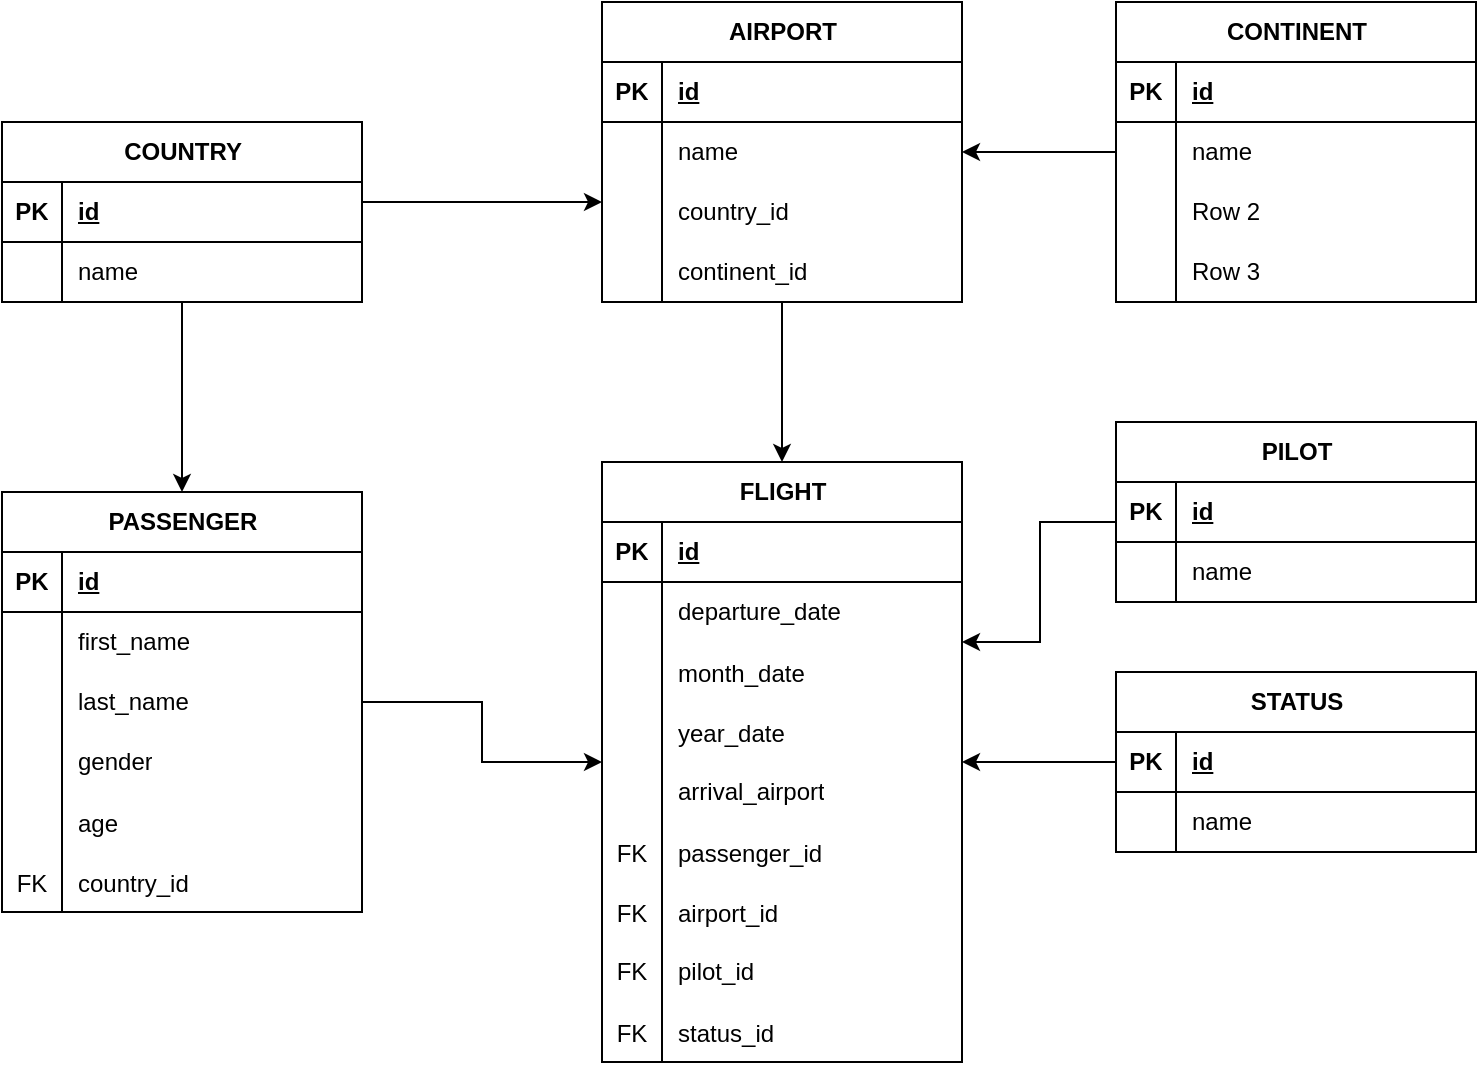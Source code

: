 <mxfile version="21.2.8" type="device">
  <diagram name="Página-1" id="yAb7slF-5TY570ak6kbu">
    <mxGraphModel dx="1418" dy="838" grid="1" gridSize="10" guides="1" tooltips="1" connect="1" arrows="1" fold="1" page="1" pageScale="1" pageWidth="827" pageHeight="1169" math="0" shadow="0">
      <root>
        <mxCell id="0" />
        <mxCell id="1" parent="0" />
        <mxCell id="v8P-tlc7Uu5LroN3w0Pf-2" value="PASSENGER" style="shape=table;startSize=30;container=1;collapsible=1;childLayout=tableLayout;fixedRows=1;rowLines=0;fontStyle=1;align=center;resizeLast=1;html=1;" parent="1" vertex="1">
          <mxGeometry x="90" y="355" width="180" height="210" as="geometry" />
        </mxCell>
        <mxCell id="v8P-tlc7Uu5LroN3w0Pf-3" value="" style="shape=tableRow;horizontal=0;startSize=0;swimlaneHead=0;swimlaneBody=0;fillColor=none;collapsible=0;dropTarget=0;points=[[0,0.5],[1,0.5]];portConstraint=eastwest;top=0;left=0;right=0;bottom=1;" parent="v8P-tlc7Uu5LroN3w0Pf-2" vertex="1">
          <mxGeometry y="30" width="180" height="30" as="geometry" />
        </mxCell>
        <mxCell id="v8P-tlc7Uu5LroN3w0Pf-4" value="PK" style="shape=partialRectangle;connectable=0;fillColor=none;top=0;left=0;bottom=0;right=0;fontStyle=1;overflow=hidden;whiteSpace=wrap;html=1;" parent="v8P-tlc7Uu5LroN3w0Pf-3" vertex="1">
          <mxGeometry width="30" height="30" as="geometry">
            <mxRectangle width="30" height="30" as="alternateBounds" />
          </mxGeometry>
        </mxCell>
        <mxCell id="v8P-tlc7Uu5LroN3w0Pf-5" value="id" style="shape=partialRectangle;connectable=0;fillColor=none;top=0;left=0;bottom=0;right=0;align=left;spacingLeft=6;fontStyle=5;overflow=hidden;whiteSpace=wrap;html=1;" parent="v8P-tlc7Uu5LroN3w0Pf-3" vertex="1">
          <mxGeometry x="30" width="150" height="30" as="geometry">
            <mxRectangle width="150" height="30" as="alternateBounds" />
          </mxGeometry>
        </mxCell>
        <mxCell id="v8P-tlc7Uu5LroN3w0Pf-6" value="" style="shape=tableRow;horizontal=0;startSize=0;swimlaneHead=0;swimlaneBody=0;fillColor=none;collapsible=0;dropTarget=0;points=[[0,0.5],[1,0.5]];portConstraint=eastwest;top=0;left=0;right=0;bottom=0;" parent="v8P-tlc7Uu5LroN3w0Pf-2" vertex="1">
          <mxGeometry y="60" width="180" height="30" as="geometry" />
        </mxCell>
        <mxCell id="v8P-tlc7Uu5LroN3w0Pf-7" value="" style="shape=partialRectangle;connectable=0;fillColor=none;top=0;left=0;bottom=0;right=0;editable=1;overflow=hidden;whiteSpace=wrap;html=1;" parent="v8P-tlc7Uu5LroN3w0Pf-6" vertex="1">
          <mxGeometry width="30" height="30" as="geometry">
            <mxRectangle width="30" height="30" as="alternateBounds" />
          </mxGeometry>
        </mxCell>
        <mxCell id="v8P-tlc7Uu5LroN3w0Pf-8" value="first_name" style="shape=partialRectangle;connectable=0;fillColor=none;top=0;left=0;bottom=0;right=0;align=left;spacingLeft=6;overflow=hidden;whiteSpace=wrap;html=1;" parent="v8P-tlc7Uu5LroN3w0Pf-6" vertex="1">
          <mxGeometry x="30" width="150" height="30" as="geometry">
            <mxRectangle width="150" height="30" as="alternateBounds" />
          </mxGeometry>
        </mxCell>
        <mxCell id="v8P-tlc7Uu5LroN3w0Pf-9" value="" style="shape=tableRow;horizontal=0;startSize=0;swimlaneHead=0;swimlaneBody=0;fillColor=none;collapsible=0;dropTarget=0;points=[[0,0.5],[1,0.5]];portConstraint=eastwest;top=0;left=0;right=0;bottom=0;" parent="v8P-tlc7Uu5LroN3w0Pf-2" vertex="1">
          <mxGeometry y="90" width="180" height="30" as="geometry" />
        </mxCell>
        <mxCell id="v8P-tlc7Uu5LroN3w0Pf-10" value="" style="shape=partialRectangle;connectable=0;fillColor=none;top=0;left=0;bottom=0;right=0;editable=1;overflow=hidden;whiteSpace=wrap;html=1;" parent="v8P-tlc7Uu5LroN3w0Pf-9" vertex="1">
          <mxGeometry width="30" height="30" as="geometry">
            <mxRectangle width="30" height="30" as="alternateBounds" />
          </mxGeometry>
        </mxCell>
        <mxCell id="v8P-tlc7Uu5LroN3w0Pf-11" value="last_name" style="shape=partialRectangle;connectable=0;fillColor=none;top=0;left=0;bottom=0;right=0;align=left;spacingLeft=6;overflow=hidden;whiteSpace=wrap;html=1;" parent="v8P-tlc7Uu5LroN3w0Pf-9" vertex="1">
          <mxGeometry x="30" width="150" height="30" as="geometry">
            <mxRectangle width="150" height="30" as="alternateBounds" />
          </mxGeometry>
        </mxCell>
        <mxCell id="v8P-tlc7Uu5LroN3w0Pf-12" value="" style="shape=tableRow;horizontal=0;startSize=0;swimlaneHead=0;swimlaneBody=0;fillColor=none;collapsible=0;dropTarget=0;points=[[0,0.5],[1,0.5]];portConstraint=eastwest;top=0;left=0;right=0;bottom=0;" parent="v8P-tlc7Uu5LroN3w0Pf-2" vertex="1">
          <mxGeometry y="120" width="180" height="30" as="geometry" />
        </mxCell>
        <mxCell id="v8P-tlc7Uu5LroN3w0Pf-13" value="" style="shape=partialRectangle;connectable=0;fillColor=none;top=0;left=0;bottom=0;right=0;editable=1;overflow=hidden;whiteSpace=wrap;html=1;" parent="v8P-tlc7Uu5LroN3w0Pf-12" vertex="1">
          <mxGeometry width="30" height="30" as="geometry">
            <mxRectangle width="30" height="30" as="alternateBounds" />
          </mxGeometry>
        </mxCell>
        <mxCell id="v8P-tlc7Uu5LroN3w0Pf-14" value="gender" style="shape=partialRectangle;connectable=0;fillColor=none;top=0;left=0;bottom=0;right=0;align=left;spacingLeft=6;overflow=hidden;whiteSpace=wrap;html=1;" parent="v8P-tlc7Uu5LroN3w0Pf-12" vertex="1">
          <mxGeometry x="30" width="150" height="30" as="geometry">
            <mxRectangle width="150" height="30" as="alternateBounds" />
          </mxGeometry>
        </mxCell>
        <mxCell id="v8P-tlc7Uu5LroN3w0Pf-16" value="" style="shape=tableRow;horizontal=0;startSize=0;swimlaneHead=0;swimlaneBody=0;fillColor=none;collapsible=0;dropTarget=0;points=[[0,0.5],[1,0.5]];portConstraint=eastwest;top=0;left=0;right=0;bottom=0;" parent="v8P-tlc7Uu5LroN3w0Pf-2" vertex="1">
          <mxGeometry y="150" width="180" height="30" as="geometry" />
        </mxCell>
        <mxCell id="v8P-tlc7Uu5LroN3w0Pf-17" value="" style="shape=partialRectangle;connectable=0;fillColor=none;top=0;left=0;bottom=0;right=0;editable=1;overflow=hidden;" parent="v8P-tlc7Uu5LroN3w0Pf-16" vertex="1">
          <mxGeometry width="30" height="30" as="geometry">
            <mxRectangle width="30" height="30" as="alternateBounds" />
          </mxGeometry>
        </mxCell>
        <mxCell id="v8P-tlc7Uu5LroN3w0Pf-18" value="age" style="shape=partialRectangle;connectable=0;fillColor=none;top=0;left=0;bottom=0;right=0;align=left;spacingLeft=6;overflow=hidden;" parent="v8P-tlc7Uu5LroN3w0Pf-16" vertex="1">
          <mxGeometry x="30" width="150" height="30" as="geometry">
            <mxRectangle width="150" height="30" as="alternateBounds" />
          </mxGeometry>
        </mxCell>
        <mxCell id="v8P-tlc7Uu5LroN3w0Pf-19" value="" style="shape=tableRow;horizontal=0;startSize=0;swimlaneHead=0;swimlaneBody=0;fillColor=none;collapsible=0;dropTarget=0;points=[[0,0.5],[1,0.5]];portConstraint=eastwest;top=0;left=0;right=0;bottom=0;" parent="v8P-tlc7Uu5LroN3w0Pf-2" vertex="1">
          <mxGeometry y="180" width="180" height="30" as="geometry" />
        </mxCell>
        <mxCell id="v8P-tlc7Uu5LroN3w0Pf-20" value="FK" style="shape=partialRectangle;connectable=0;fillColor=none;top=0;left=0;bottom=0;right=0;editable=1;overflow=hidden;" parent="v8P-tlc7Uu5LroN3w0Pf-19" vertex="1">
          <mxGeometry width="30" height="30" as="geometry">
            <mxRectangle width="30" height="30" as="alternateBounds" />
          </mxGeometry>
        </mxCell>
        <mxCell id="v8P-tlc7Uu5LroN3w0Pf-21" value="country_id" style="shape=partialRectangle;connectable=0;fillColor=none;top=0;left=0;bottom=0;right=0;align=left;spacingLeft=6;overflow=hidden;" parent="v8P-tlc7Uu5LroN3w0Pf-19" vertex="1">
          <mxGeometry x="30" width="150" height="30" as="geometry">
            <mxRectangle width="150" height="30" as="alternateBounds" />
          </mxGeometry>
        </mxCell>
        <mxCell id="v8P-tlc7Uu5LroN3w0Pf-168" style="edgeStyle=orthogonalEdgeStyle;rounded=0;orthogonalLoop=1;jettySize=auto;html=1;" parent="1" source="v8P-tlc7Uu5LroN3w0Pf-22" target="v8P-tlc7Uu5LroN3w0Pf-87" edge="1">
          <mxGeometry relative="1" as="geometry" />
        </mxCell>
        <mxCell id="v8P-tlc7Uu5LroN3w0Pf-22" value="AIRPORT" style="shape=table;startSize=30;container=1;collapsible=1;childLayout=tableLayout;fixedRows=1;rowLines=0;fontStyle=1;align=center;resizeLast=1;html=1;" parent="1" vertex="1">
          <mxGeometry x="390" y="110" width="180" height="150" as="geometry" />
        </mxCell>
        <mxCell id="v8P-tlc7Uu5LroN3w0Pf-23" value="" style="shape=tableRow;horizontal=0;startSize=0;swimlaneHead=0;swimlaneBody=0;fillColor=none;collapsible=0;dropTarget=0;points=[[0,0.5],[1,0.5]];portConstraint=eastwest;top=0;left=0;right=0;bottom=1;" parent="v8P-tlc7Uu5LroN3w0Pf-22" vertex="1">
          <mxGeometry y="30" width="180" height="30" as="geometry" />
        </mxCell>
        <mxCell id="v8P-tlc7Uu5LroN3w0Pf-24" value="PK" style="shape=partialRectangle;connectable=0;fillColor=none;top=0;left=0;bottom=0;right=0;fontStyle=1;overflow=hidden;whiteSpace=wrap;html=1;" parent="v8P-tlc7Uu5LroN3w0Pf-23" vertex="1">
          <mxGeometry width="30" height="30" as="geometry">
            <mxRectangle width="30" height="30" as="alternateBounds" />
          </mxGeometry>
        </mxCell>
        <mxCell id="v8P-tlc7Uu5LroN3w0Pf-25" value="id" style="shape=partialRectangle;connectable=0;fillColor=none;top=0;left=0;bottom=0;right=0;align=left;spacingLeft=6;fontStyle=5;overflow=hidden;whiteSpace=wrap;html=1;" parent="v8P-tlc7Uu5LroN3w0Pf-23" vertex="1">
          <mxGeometry x="30" width="150" height="30" as="geometry">
            <mxRectangle width="150" height="30" as="alternateBounds" />
          </mxGeometry>
        </mxCell>
        <mxCell id="v8P-tlc7Uu5LroN3w0Pf-26" value="" style="shape=tableRow;horizontal=0;startSize=0;swimlaneHead=0;swimlaneBody=0;fillColor=none;collapsible=0;dropTarget=0;points=[[0,0.5],[1,0.5]];portConstraint=eastwest;top=0;left=0;right=0;bottom=0;" parent="v8P-tlc7Uu5LroN3w0Pf-22" vertex="1">
          <mxGeometry y="60" width="180" height="30" as="geometry" />
        </mxCell>
        <mxCell id="v8P-tlc7Uu5LroN3w0Pf-27" value="" style="shape=partialRectangle;connectable=0;fillColor=none;top=0;left=0;bottom=0;right=0;editable=1;overflow=hidden;whiteSpace=wrap;html=1;" parent="v8P-tlc7Uu5LroN3w0Pf-26" vertex="1">
          <mxGeometry width="30" height="30" as="geometry">
            <mxRectangle width="30" height="30" as="alternateBounds" />
          </mxGeometry>
        </mxCell>
        <mxCell id="v8P-tlc7Uu5LroN3w0Pf-28" value="name" style="shape=partialRectangle;connectable=0;fillColor=none;top=0;left=0;bottom=0;right=0;align=left;spacingLeft=6;overflow=hidden;whiteSpace=wrap;html=1;" parent="v8P-tlc7Uu5LroN3w0Pf-26" vertex="1">
          <mxGeometry x="30" width="150" height="30" as="geometry">
            <mxRectangle width="150" height="30" as="alternateBounds" />
          </mxGeometry>
        </mxCell>
        <mxCell id="v8P-tlc7Uu5LroN3w0Pf-29" value="" style="shape=tableRow;horizontal=0;startSize=0;swimlaneHead=0;swimlaneBody=0;fillColor=none;collapsible=0;dropTarget=0;points=[[0,0.5],[1,0.5]];portConstraint=eastwest;top=0;left=0;right=0;bottom=0;" parent="v8P-tlc7Uu5LroN3w0Pf-22" vertex="1">
          <mxGeometry y="90" width="180" height="30" as="geometry" />
        </mxCell>
        <mxCell id="v8P-tlc7Uu5LroN3w0Pf-30" value="" style="shape=partialRectangle;connectable=0;fillColor=none;top=0;left=0;bottom=0;right=0;editable=1;overflow=hidden;whiteSpace=wrap;html=1;" parent="v8P-tlc7Uu5LroN3w0Pf-29" vertex="1">
          <mxGeometry width="30" height="30" as="geometry">
            <mxRectangle width="30" height="30" as="alternateBounds" />
          </mxGeometry>
        </mxCell>
        <mxCell id="v8P-tlc7Uu5LroN3w0Pf-31" value="country_id" style="shape=partialRectangle;connectable=0;fillColor=none;top=0;left=0;bottom=0;right=0;align=left;spacingLeft=6;overflow=hidden;whiteSpace=wrap;html=1;" parent="v8P-tlc7Uu5LroN3w0Pf-29" vertex="1">
          <mxGeometry x="30" width="150" height="30" as="geometry">
            <mxRectangle width="150" height="30" as="alternateBounds" />
          </mxGeometry>
        </mxCell>
        <mxCell id="v8P-tlc7Uu5LroN3w0Pf-32" value="" style="shape=tableRow;horizontal=0;startSize=0;swimlaneHead=0;swimlaneBody=0;fillColor=none;collapsible=0;dropTarget=0;points=[[0,0.5],[1,0.5]];portConstraint=eastwest;top=0;left=0;right=0;bottom=0;" parent="v8P-tlc7Uu5LroN3w0Pf-22" vertex="1">
          <mxGeometry y="120" width="180" height="30" as="geometry" />
        </mxCell>
        <mxCell id="v8P-tlc7Uu5LroN3w0Pf-33" value="" style="shape=partialRectangle;connectable=0;fillColor=none;top=0;left=0;bottom=0;right=0;editable=1;overflow=hidden;whiteSpace=wrap;html=1;" parent="v8P-tlc7Uu5LroN3w0Pf-32" vertex="1">
          <mxGeometry width="30" height="30" as="geometry">
            <mxRectangle width="30" height="30" as="alternateBounds" />
          </mxGeometry>
        </mxCell>
        <mxCell id="v8P-tlc7Uu5LroN3w0Pf-34" value="continent_id" style="shape=partialRectangle;connectable=0;fillColor=none;top=0;left=0;bottom=0;right=0;align=left;spacingLeft=6;overflow=hidden;whiteSpace=wrap;html=1;" parent="v8P-tlc7Uu5LroN3w0Pf-32" vertex="1">
          <mxGeometry x="30" width="150" height="30" as="geometry">
            <mxRectangle width="150" height="30" as="alternateBounds" />
          </mxGeometry>
        </mxCell>
        <mxCell id="v8P-tlc7Uu5LroN3w0Pf-169" style="edgeStyle=orthogonalEdgeStyle;rounded=0;orthogonalLoop=1;jettySize=auto;html=1;" parent="1" source="v8P-tlc7Uu5LroN3w0Pf-35" target="v8P-tlc7Uu5LroN3w0Pf-22" edge="1">
          <mxGeometry relative="1" as="geometry" />
        </mxCell>
        <mxCell id="v8P-tlc7Uu5LroN3w0Pf-35" value="CONTINENT" style="shape=table;startSize=30;container=1;collapsible=1;childLayout=tableLayout;fixedRows=1;rowLines=0;fontStyle=1;align=center;resizeLast=1;html=1;" parent="1" vertex="1">
          <mxGeometry x="647" y="110" width="180" height="150" as="geometry" />
        </mxCell>
        <mxCell id="v8P-tlc7Uu5LroN3w0Pf-36" value="" style="shape=tableRow;horizontal=0;startSize=0;swimlaneHead=0;swimlaneBody=0;fillColor=none;collapsible=0;dropTarget=0;points=[[0,0.5],[1,0.5]];portConstraint=eastwest;top=0;left=0;right=0;bottom=1;" parent="v8P-tlc7Uu5LroN3w0Pf-35" vertex="1">
          <mxGeometry y="30" width="180" height="30" as="geometry" />
        </mxCell>
        <mxCell id="v8P-tlc7Uu5LroN3w0Pf-37" value="PK" style="shape=partialRectangle;connectable=0;fillColor=none;top=0;left=0;bottom=0;right=0;fontStyle=1;overflow=hidden;whiteSpace=wrap;html=1;" parent="v8P-tlc7Uu5LroN3w0Pf-36" vertex="1">
          <mxGeometry width="30" height="30" as="geometry">
            <mxRectangle width="30" height="30" as="alternateBounds" />
          </mxGeometry>
        </mxCell>
        <mxCell id="v8P-tlc7Uu5LroN3w0Pf-38" value="id" style="shape=partialRectangle;connectable=0;fillColor=none;top=0;left=0;bottom=0;right=0;align=left;spacingLeft=6;fontStyle=5;overflow=hidden;whiteSpace=wrap;html=1;" parent="v8P-tlc7Uu5LroN3w0Pf-36" vertex="1">
          <mxGeometry x="30" width="150" height="30" as="geometry">
            <mxRectangle width="150" height="30" as="alternateBounds" />
          </mxGeometry>
        </mxCell>
        <mxCell id="v8P-tlc7Uu5LroN3w0Pf-39" value="" style="shape=tableRow;horizontal=0;startSize=0;swimlaneHead=0;swimlaneBody=0;fillColor=none;collapsible=0;dropTarget=0;points=[[0,0.5],[1,0.5]];portConstraint=eastwest;top=0;left=0;right=0;bottom=0;" parent="v8P-tlc7Uu5LroN3w0Pf-35" vertex="1">
          <mxGeometry y="60" width="180" height="30" as="geometry" />
        </mxCell>
        <mxCell id="v8P-tlc7Uu5LroN3w0Pf-40" value="" style="shape=partialRectangle;connectable=0;fillColor=none;top=0;left=0;bottom=0;right=0;editable=1;overflow=hidden;whiteSpace=wrap;html=1;" parent="v8P-tlc7Uu5LroN3w0Pf-39" vertex="1">
          <mxGeometry width="30" height="30" as="geometry">
            <mxRectangle width="30" height="30" as="alternateBounds" />
          </mxGeometry>
        </mxCell>
        <mxCell id="v8P-tlc7Uu5LroN3w0Pf-41" value="name" style="shape=partialRectangle;connectable=0;fillColor=none;top=0;left=0;bottom=0;right=0;align=left;spacingLeft=6;overflow=hidden;whiteSpace=wrap;html=1;" parent="v8P-tlc7Uu5LroN3w0Pf-39" vertex="1">
          <mxGeometry x="30" width="150" height="30" as="geometry">
            <mxRectangle width="150" height="30" as="alternateBounds" />
          </mxGeometry>
        </mxCell>
        <mxCell id="v8P-tlc7Uu5LroN3w0Pf-42" value="" style="shape=tableRow;horizontal=0;startSize=0;swimlaneHead=0;swimlaneBody=0;fillColor=none;collapsible=0;dropTarget=0;points=[[0,0.5],[1,0.5]];portConstraint=eastwest;top=0;left=0;right=0;bottom=0;" parent="v8P-tlc7Uu5LroN3w0Pf-35" vertex="1">
          <mxGeometry y="90" width="180" height="30" as="geometry" />
        </mxCell>
        <mxCell id="v8P-tlc7Uu5LroN3w0Pf-43" value="" style="shape=partialRectangle;connectable=0;fillColor=none;top=0;left=0;bottom=0;right=0;editable=1;overflow=hidden;whiteSpace=wrap;html=1;" parent="v8P-tlc7Uu5LroN3w0Pf-42" vertex="1">
          <mxGeometry width="30" height="30" as="geometry">
            <mxRectangle width="30" height="30" as="alternateBounds" />
          </mxGeometry>
        </mxCell>
        <mxCell id="v8P-tlc7Uu5LroN3w0Pf-44" value="Row 2" style="shape=partialRectangle;connectable=0;fillColor=none;top=0;left=0;bottom=0;right=0;align=left;spacingLeft=6;overflow=hidden;whiteSpace=wrap;html=1;" parent="v8P-tlc7Uu5LroN3w0Pf-42" vertex="1">
          <mxGeometry x="30" width="150" height="30" as="geometry">
            <mxRectangle width="150" height="30" as="alternateBounds" />
          </mxGeometry>
        </mxCell>
        <mxCell id="v8P-tlc7Uu5LroN3w0Pf-45" value="" style="shape=tableRow;horizontal=0;startSize=0;swimlaneHead=0;swimlaneBody=0;fillColor=none;collapsible=0;dropTarget=0;points=[[0,0.5],[1,0.5]];portConstraint=eastwest;top=0;left=0;right=0;bottom=0;" parent="v8P-tlc7Uu5LroN3w0Pf-35" vertex="1">
          <mxGeometry y="120" width="180" height="30" as="geometry" />
        </mxCell>
        <mxCell id="v8P-tlc7Uu5LroN3w0Pf-46" value="" style="shape=partialRectangle;connectable=0;fillColor=none;top=0;left=0;bottom=0;right=0;editable=1;overflow=hidden;whiteSpace=wrap;html=1;" parent="v8P-tlc7Uu5LroN3w0Pf-45" vertex="1">
          <mxGeometry width="30" height="30" as="geometry">
            <mxRectangle width="30" height="30" as="alternateBounds" />
          </mxGeometry>
        </mxCell>
        <mxCell id="v8P-tlc7Uu5LroN3w0Pf-47" value="Row 3" style="shape=partialRectangle;connectable=0;fillColor=none;top=0;left=0;bottom=0;right=0;align=left;spacingLeft=6;overflow=hidden;whiteSpace=wrap;html=1;" parent="v8P-tlc7Uu5LroN3w0Pf-45" vertex="1">
          <mxGeometry x="30" width="150" height="30" as="geometry">
            <mxRectangle width="150" height="30" as="alternateBounds" />
          </mxGeometry>
        </mxCell>
        <mxCell id="v8P-tlc7Uu5LroN3w0Pf-170" style="edgeStyle=orthogonalEdgeStyle;rounded=0;orthogonalLoop=1;jettySize=auto;html=1;" parent="1" source="v8P-tlc7Uu5LroN3w0Pf-48" target="v8P-tlc7Uu5LroN3w0Pf-22" edge="1">
          <mxGeometry relative="1" as="geometry">
            <Array as="points">
              <mxPoint x="330" y="210" />
              <mxPoint x="330" y="210" />
            </Array>
          </mxGeometry>
        </mxCell>
        <mxCell id="v8P-tlc7Uu5LroN3w0Pf-48" value="COUNTRY" style="shape=table;startSize=30;container=1;collapsible=1;childLayout=tableLayout;fixedRows=1;rowLines=0;fontStyle=1;align=center;resizeLast=1;html=1;" parent="1" vertex="1">
          <mxGeometry x="90" y="170" width="180" height="90" as="geometry" />
        </mxCell>
        <mxCell id="v8P-tlc7Uu5LroN3w0Pf-49" value="" style="shape=tableRow;horizontal=0;startSize=0;swimlaneHead=0;swimlaneBody=0;fillColor=none;collapsible=0;dropTarget=0;points=[[0,0.5],[1,0.5]];portConstraint=eastwest;top=0;left=0;right=0;bottom=1;" parent="v8P-tlc7Uu5LroN3w0Pf-48" vertex="1">
          <mxGeometry y="30" width="180" height="30" as="geometry" />
        </mxCell>
        <mxCell id="v8P-tlc7Uu5LroN3w0Pf-50" value="PK" style="shape=partialRectangle;connectable=0;fillColor=none;top=0;left=0;bottom=0;right=0;fontStyle=1;overflow=hidden;whiteSpace=wrap;html=1;" parent="v8P-tlc7Uu5LroN3w0Pf-49" vertex="1">
          <mxGeometry width="30" height="30" as="geometry">
            <mxRectangle width="30" height="30" as="alternateBounds" />
          </mxGeometry>
        </mxCell>
        <mxCell id="v8P-tlc7Uu5LroN3w0Pf-51" value="id" style="shape=partialRectangle;connectable=0;fillColor=none;top=0;left=0;bottom=0;right=0;align=left;spacingLeft=6;fontStyle=5;overflow=hidden;whiteSpace=wrap;html=1;" parent="v8P-tlc7Uu5LroN3w0Pf-49" vertex="1">
          <mxGeometry x="30" width="150" height="30" as="geometry">
            <mxRectangle width="150" height="30" as="alternateBounds" />
          </mxGeometry>
        </mxCell>
        <mxCell id="v8P-tlc7Uu5LroN3w0Pf-52" value="" style="shape=tableRow;horizontal=0;startSize=0;swimlaneHead=0;swimlaneBody=0;fillColor=none;collapsible=0;dropTarget=0;points=[[0,0.5],[1,0.5]];portConstraint=eastwest;top=0;left=0;right=0;bottom=0;" parent="v8P-tlc7Uu5LroN3w0Pf-48" vertex="1">
          <mxGeometry y="60" width="180" height="30" as="geometry" />
        </mxCell>
        <mxCell id="v8P-tlc7Uu5LroN3w0Pf-53" value="" style="shape=partialRectangle;connectable=0;fillColor=none;top=0;left=0;bottom=0;right=0;editable=1;overflow=hidden;whiteSpace=wrap;html=1;" parent="v8P-tlc7Uu5LroN3w0Pf-52" vertex="1">
          <mxGeometry width="30" height="30" as="geometry">
            <mxRectangle width="30" height="30" as="alternateBounds" />
          </mxGeometry>
        </mxCell>
        <mxCell id="v8P-tlc7Uu5LroN3w0Pf-54" value="name" style="shape=partialRectangle;connectable=0;fillColor=none;top=0;left=0;bottom=0;right=0;align=left;spacingLeft=6;overflow=hidden;whiteSpace=wrap;html=1;" parent="v8P-tlc7Uu5LroN3w0Pf-52" vertex="1">
          <mxGeometry x="30" width="150" height="30" as="geometry">
            <mxRectangle width="150" height="30" as="alternateBounds" />
          </mxGeometry>
        </mxCell>
        <mxCell id="v8P-tlc7Uu5LroN3w0Pf-164" style="edgeStyle=orthogonalEdgeStyle;rounded=0;orthogonalLoop=1;jettySize=auto;html=1;" parent="1" source="v8P-tlc7Uu5LroN3w0Pf-61" target="v8P-tlc7Uu5LroN3w0Pf-87" edge="1">
          <mxGeometry relative="1" as="geometry" />
        </mxCell>
        <mxCell id="v8P-tlc7Uu5LroN3w0Pf-61" value="STATUS" style="shape=table;startSize=30;container=1;collapsible=1;childLayout=tableLayout;fixedRows=1;rowLines=0;fontStyle=1;align=center;resizeLast=1;html=1;" parent="1" vertex="1">
          <mxGeometry x="647" y="445" width="180" height="90" as="geometry" />
        </mxCell>
        <mxCell id="v8P-tlc7Uu5LroN3w0Pf-62" value="" style="shape=tableRow;horizontal=0;startSize=0;swimlaneHead=0;swimlaneBody=0;fillColor=none;collapsible=0;dropTarget=0;points=[[0,0.5],[1,0.5]];portConstraint=eastwest;top=0;left=0;right=0;bottom=1;" parent="v8P-tlc7Uu5LroN3w0Pf-61" vertex="1">
          <mxGeometry y="30" width="180" height="30" as="geometry" />
        </mxCell>
        <mxCell id="v8P-tlc7Uu5LroN3w0Pf-63" value="PK" style="shape=partialRectangle;connectable=0;fillColor=none;top=0;left=0;bottom=0;right=0;fontStyle=1;overflow=hidden;whiteSpace=wrap;html=1;" parent="v8P-tlc7Uu5LroN3w0Pf-62" vertex="1">
          <mxGeometry width="30" height="30" as="geometry">
            <mxRectangle width="30" height="30" as="alternateBounds" />
          </mxGeometry>
        </mxCell>
        <mxCell id="v8P-tlc7Uu5LroN3w0Pf-64" value="id" style="shape=partialRectangle;connectable=0;fillColor=none;top=0;left=0;bottom=0;right=0;align=left;spacingLeft=6;fontStyle=5;overflow=hidden;whiteSpace=wrap;html=1;" parent="v8P-tlc7Uu5LroN3w0Pf-62" vertex="1">
          <mxGeometry x="30" width="150" height="30" as="geometry">
            <mxRectangle width="150" height="30" as="alternateBounds" />
          </mxGeometry>
        </mxCell>
        <mxCell id="v8P-tlc7Uu5LroN3w0Pf-65" value="" style="shape=tableRow;horizontal=0;startSize=0;swimlaneHead=0;swimlaneBody=0;fillColor=none;collapsible=0;dropTarget=0;points=[[0,0.5],[1,0.5]];portConstraint=eastwest;top=0;left=0;right=0;bottom=0;" parent="v8P-tlc7Uu5LroN3w0Pf-61" vertex="1">
          <mxGeometry y="60" width="180" height="30" as="geometry" />
        </mxCell>
        <mxCell id="v8P-tlc7Uu5LroN3w0Pf-66" value="" style="shape=partialRectangle;connectable=0;fillColor=none;top=0;left=0;bottom=0;right=0;editable=1;overflow=hidden;whiteSpace=wrap;html=1;" parent="v8P-tlc7Uu5LroN3w0Pf-65" vertex="1">
          <mxGeometry width="30" height="30" as="geometry">
            <mxRectangle width="30" height="30" as="alternateBounds" />
          </mxGeometry>
        </mxCell>
        <mxCell id="v8P-tlc7Uu5LroN3w0Pf-67" value="name" style="shape=partialRectangle;connectable=0;fillColor=none;top=0;left=0;bottom=0;right=0;align=left;spacingLeft=6;overflow=hidden;whiteSpace=wrap;html=1;" parent="v8P-tlc7Uu5LroN3w0Pf-65" vertex="1">
          <mxGeometry x="30" width="150" height="30" as="geometry">
            <mxRectangle width="150" height="30" as="alternateBounds" />
          </mxGeometry>
        </mxCell>
        <mxCell id="v8P-tlc7Uu5LroN3w0Pf-172" style="edgeStyle=orthogonalEdgeStyle;rounded=0;orthogonalLoop=1;jettySize=auto;html=1;" parent="1" source="v8P-tlc7Uu5LroN3w0Pf-74" target="v8P-tlc7Uu5LroN3w0Pf-87" edge="1">
          <mxGeometry relative="1" as="geometry">
            <Array as="points">
              <mxPoint x="609" y="370" />
              <mxPoint x="609" y="430" />
            </Array>
          </mxGeometry>
        </mxCell>
        <mxCell id="v8P-tlc7Uu5LroN3w0Pf-74" value="PILOT" style="shape=table;startSize=30;container=1;collapsible=1;childLayout=tableLayout;fixedRows=1;rowLines=0;fontStyle=1;align=center;resizeLast=1;html=1;" parent="1" vertex="1">
          <mxGeometry x="647" y="320" width="180" height="90" as="geometry" />
        </mxCell>
        <mxCell id="v8P-tlc7Uu5LroN3w0Pf-75" value="" style="shape=tableRow;horizontal=0;startSize=0;swimlaneHead=0;swimlaneBody=0;fillColor=none;collapsible=0;dropTarget=0;points=[[0,0.5],[1,0.5]];portConstraint=eastwest;top=0;left=0;right=0;bottom=1;" parent="v8P-tlc7Uu5LroN3w0Pf-74" vertex="1">
          <mxGeometry y="30" width="180" height="30" as="geometry" />
        </mxCell>
        <mxCell id="v8P-tlc7Uu5LroN3w0Pf-76" value="PK" style="shape=partialRectangle;connectable=0;fillColor=none;top=0;left=0;bottom=0;right=0;fontStyle=1;overflow=hidden;whiteSpace=wrap;html=1;" parent="v8P-tlc7Uu5LroN3w0Pf-75" vertex="1">
          <mxGeometry width="30" height="30" as="geometry">
            <mxRectangle width="30" height="30" as="alternateBounds" />
          </mxGeometry>
        </mxCell>
        <mxCell id="v8P-tlc7Uu5LroN3w0Pf-77" value="id" style="shape=partialRectangle;connectable=0;fillColor=none;top=0;left=0;bottom=0;right=0;align=left;spacingLeft=6;fontStyle=5;overflow=hidden;whiteSpace=wrap;html=1;" parent="v8P-tlc7Uu5LroN3w0Pf-75" vertex="1">
          <mxGeometry x="30" width="150" height="30" as="geometry">
            <mxRectangle width="150" height="30" as="alternateBounds" />
          </mxGeometry>
        </mxCell>
        <mxCell id="v8P-tlc7Uu5LroN3w0Pf-78" value="" style="shape=tableRow;horizontal=0;startSize=0;swimlaneHead=0;swimlaneBody=0;fillColor=none;collapsible=0;dropTarget=0;points=[[0,0.5],[1,0.5]];portConstraint=eastwest;top=0;left=0;right=0;bottom=0;" parent="v8P-tlc7Uu5LroN3w0Pf-74" vertex="1">
          <mxGeometry y="60" width="180" height="30" as="geometry" />
        </mxCell>
        <mxCell id="v8P-tlc7Uu5LroN3w0Pf-79" value="" style="shape=partialRectangle;connectable=0;fillColor=none;top=0;left=0;bottom=0;right=0;editable=1;overflow=hidden;whiteSpace=wrap;html=1;" parent="v8P-tlc7Uu5LroN3w0Pf-78" vertex="1">
          <mxGeometry width="30" height="30" as="geometry">
            <mxRectangle width="30" height="30" as="alternateBounds" />
          </mxGeometry>
        </mxCell>
        <mxCell id="v8P-tlc7Uu5LroN3w0Pf-80" value="name" style="shape=partialRectangle;connectable=0;fillColor=none;top=0;left=0;bottom=0;right=0;align=left;spacingLeft=6;overflow=hidden;whiteSpace=wrap;html=1;" parent="v8P-tlc7Uu5LroN3w0Pf-78" vertex="1">
          <mxGeometry x="30" width="150" height="30" as="geometry">
            <mxRectangle width="150" height="30" as="alternateBounds" />
          </mxGeometry>
        </mxCell>
        <mxCell id="v8P-tlc7Uu5LroN3w0Pf-87" value="FLIGHT" style="shape=table;startSize=30;container=1;collapsible=1;childLayout=tableLayout;fixedRows=1;rowLines=0;fontStyle=1;align=center;resizeLast=1;html=1;" parent="1" vertex="1">
          <mxGeometry x="390" y="340" width="180" height="300" as="geometry" />
        </mxCell>
        <mxCell id="v8P-tlc7Uu5LroN3w0Pf-88" value="" style="shape=tableRow;horizontal=0;startSize=0;swimlaneHead=0;swimlaneBody=0;fillColor=none;collapsible=0;dropTarget=0;points=[[0,0.5],[1,0.5]];portConstraint=eastwest;top=0;left=0;right=0;bottom=1;" parent="v8P-tlc7Uu5LroN3w0Pf-87" vertex="1">
          <mxGeometry y="30" width="180" height="30" as="geometry" />
        </mxCell>
        <mxCell id="v8P-tlc7Uu5LroN3w0Pf-89" value="PK" style="shape=partialRectangle;connectable=0;fillColor=none;top=0;left=0;bottom=0;right=0;fontStyle=1;overflow=hidden;whiteSpace=wrap;html=1;" parent="v8P-tlc7Uu5LroN3w0Pf-88" vertex="1">
          <mxGeometry width="30" height="30" as="geometry">
            <mxRectangle width="30" height="30" as="alternateBounds" />
          </mxGeometry>
        </mxCell>
        <mxCell id="v8P-tlc7Uu5LroN3w0Pf-90" value="id" style="shape=partialRectangle;connectable=0;fillColor=none;top=0;left=0;bottom=0;right=0;align=left;spacingLeft=6;fontStyle=5;overflow=hidden;whiteSpace=wrap;html=1;" parent="v8P-tlc7Uu5LroN3w0Pf-88" vertex="1">
          <mxGeometry x="30" width="150" height="30" as="geometry">
            <mxRectangle width="150" height="30" as="alternateBounds" />
          </mxGeometry>
        </mxCell>
        <mxCell id="v8P-tlc7Uu5LroN3w0Pf-91" value="" style="shape=tableRow;horizontal=0;startSize=0;swimlaneHead=0;swimlaneBody=0;fillColor=none;collapsible=0;dropTarget=0;points=[[0,0.5],[1,0.5]];portConstraint=eastwest;top=0;left=0;right=0;bottom=0;" parent="v8P-tlc7Uu5LroN3w0Pf-87" vertex="1">
          <mxGeometry y="60" width="180" height="30" as="geometry" />
        </mxCell>
        <mxCell id="v8P-tlc7Uu5LroN3w0Pf-92" value="" style="shape=partialRectangle;connectable=0;fillColor=none;top=0;left=0;bottom=0;right=0;editable=1;overflow=hidden;whiteSpace=wrap;html=1;" parent="v8P-tlc7Uu5LroN3w0Pf-91" vertex="1">
          <mxGeometry width="30" height="30" as="geometry">
            <mxRectangle width="30" height="30" as="alternateBounds" />
          </mxGeometry>
        </mxCell>
        <mxCell id="v8P-tlc7Uu5LroN3w0Pf-93" value="departure_date" style="shape=partialRectangle;connectable=0;fillColor=none;top=0;left=0;bottom=0;right=0;align=left;spacingLeft=6;overflow=hidden;whiteSpace=wrap;html=1;" parent="v8P-tlc7Uu5LroN3w0Pf-91" vertex="1">
          <mxGeometry x="30" width="150" height="30" as="geometry">
            <mxRectangle width="150" height="30" as="alternateBounds" />
          </mxGeometry>
        </mxCell>
        <mxCell id="avAY5VEWpI0RvdHbupqh-2" value="" style="shape=tableRow;horizontal=0;startSize=0;swimlaneHead=0;swimlaneBody=0;fillColor=none;collapsible=0;dropTarget=0;points=[[0,0.5],[1,0.5]];portConstraint=eastwest;top=0;left=0;right=0;bottom=0;" vertex="1" parent="v8P-tlc7Uu5LroN3w0Pf-87">
          <mxGeometry y="90" width="180" height="30" as="geometry" />
        </mxCell>
        <mxCell id="avAY5VEWpI0RvdHbupqh-3" value="" style="shape=partialRectangle;connectable=0;fillColor=none;top=0;left=0;bottom=0;right=0;editable=1;overflow=hidden;" vertex="1" parent="avAY5VEWpI0RvdHbupqh-2">
          <mxGeometry width="30" height="30" as="geometry">
            <mxRectangle width="30" height="30" as="alternateBounds" />
          </mxGeometry>
        </mxCell>
        <mxCell id="avAY5VEWpI0RvdHbupqh-4" value="month_date" style="shape=partialRectangle;connectable=0;fillColor=none;top=0;left=0;bottom=0;right=0;align=left;spacingLeft=6;overflow=hidden;" vertex="1" parent="avAY5VEWpI0RvdHbupqh-2">
          <mxGeometry x="30" width="150" height="30" as="geometry">
            <mxRectangle width="150" height="30" as="alternateBounds" />
          </mxGeometry>
        </mxCell>
        <mxCell id="avAY5VEWpI0RvdHbupqh-5" value="" style="shape=tableRow;horizontal=0;startSize=0;swimlaneHead=0;swimlaneBody=0;fillColor=none;collapsible=0;dropTarget=0;points=[[0,0.5],[1,0.5]];portConstraint=eastwest;top=0;left=0;right=0;bottom=0;" vertex="1" parent="v8P-tlc7Uu5LroN3w0Pf-87">
          <mxGeometry y="120" width="180" height="30" as="geometry" />
        </mxCell>
        <mxCell id="avAY5VEWpI0RvdHbupqh-6" value="" style="shape=partialRectangle;connectable=0;fillColor=none;top=0;left=0;bottom=0;right=0;editable=1;overflow=hidden;" vertex="1" parent="avAY5VEWpI0RvdHbupqh-5">
          <mxGeometry width="30" height="30" as="geometry">
            <mxRectangle width="30" height="30" as="alternateBounds" />
          </mxGeometry>
        </mxCell>
        <mxCell id="avAY5VEWpI0RvdHbupqh-7" value="year_date" style="shape=partialRectangle;connectable=0;fillColor=none;top=0;left=0;bottom=0;right=0;align=left;spacingLeft=6;overflow=hidden;" vertex="1" parent="avAY5VEWpI0RvdHbupqh-5">
          <mxGeometry x="30" width="150" height="30" as="geometry">
            <mxRectangle width="150" height="30" as="alternateBounds" />
          </mxGeometry>
        </mxCell>
        <mxCell id="v8P-tlc7Uu5LroN3w0Pf-94" value="" style="shape=tableRow;horizontal=0;startSize=0;swimlaneHead=0;swimlaneBody=0;fillColor=none;collapsible=0;dropTarget=0;points=[[0,0.5],[1,0.5]];portConstraint=eastwest;top=0;left=0;right=0;bottom=0;" parent="v8P-tlc7Uu5LroN3w0Pf-87" vertex="1">
          <mxGeometry y="150" width="180" height="30" as="geometry" />
        </mxCell>
        <mxCell id="v8P-tlc7Uu5LroN3w0Pf-95" value="" style="shape=partialRectangle;connectable=0;fillColor=none;top=0;left=0;bottom=0;right=0;editable=1;overflow=hidden;whiteSpace=wrap;html=1;" parent="v8P-tlc7Uu5LroN3w0Pf-94" vertex="1">
          <mxGeometry width="30" height="30" as="geometry">
            <mxRectangle width="30" height="30" as="alternateBounds" />
          </mxGeometry>
        </mxCell>
        <mxCell id="v8P-tlc7Uu5LroN3w0Pf-96" value="arrival_airport" style="shape=partialRectangle;connectable=0;fillColor=none;top=0;left=0;bottom=0;right=0;align=left;spacingLeft=6;overflow=hidden;whiteSpace=wrap;html=1;" parent="v8P-tlc7Uu5LroN3w0Pf-94" vertex="1">
          <mxGeometry x="30" width="150" height="30" as="geometry">
            <mxRectangle width="150" height="30" as="alternateBounds" />
          </mxGeometry>
        </mxCell>
        <mxCell id="v8P-tlc7Uu5LroN3w0Pf-160" value="" style="shape=tableRow;horizontal=0;startSize=0;swimlaneHead=0;swimlaneBody=0;fillColor=none;collapsible=0;dropTarget=0;points=[[0,0.5],[1,0.5]];portConstraint=eastwest;top=0;left=0;right=0;bottom=0;" parent="v8P-tlc7Uu5LroN3w0Pf-87" vertex="1">
          <mxGeometry y="180" width="180" height="30" as="geometry" />
        </mxCell>
        <mxCell id="v8P-tlc7Uu5LroN3w0Pf-161" value="FK" style="shape=partialRectangle;connectable=0;fillColor=none;top=0;left=0;bottom=0;right=0;editable=1;overflow=hidden;" parent="v8P-tlc7Uu5LroN3w0Pf-160" vertex="1">
          <mxGeometry width="30" height="30" as="geometry">
            <mxRectangle width="30" height="30" as="alternateBounds" />
          </mxGeometry>
        </mxCell>
        <mxCell id="v8P-tlc7Uu5LroN3w0Pf-162" value="passenger_id" style="shape=partialRectangle;connectable=0;fillColor=none;top=0;left=0;bottom=0;right=0;align=left;spacingLeft=6;overflow=hidden;" parent="v8P-tlc7Uu5LroN3w0Pf-160" vertex="1">
          <mxGeometry x="30" width="150" height="30" as="geometry">
            <mxRectangle width="150" height="30" as="alternateBounds" />
          </mxGeometry>
        </mxCell>
        <mxCell id="v8P-tlc7Uu5LroN3w0Pf-165" value="" style="shape=tableRow;horizontal=0;startSize=0;swimlaneHead=0;swimlaneBody=0;fillColor=none;collapsible=0;dropTarget=0;points=[[0,0.5],[1,0.5]];portConstraint=eastwest;top=0;left=0;right=0;bottom=0;" parent="v8P-tlc7Uu5LroN3w0Pf-87" vertex="1">
          <mxGeometry y="210" width="180" height="30" as="geometry" />
        </mxCell>
        <mxCell id="v8P-tlc7Uu5LroN3w0Pf-166" value="FK" style="shape=partialRectangle;connectable=0;fillColor=none;top=0;left=0;bottom=0;right=0;editable=1;overflow=hidden;" parent="v8P-tlc7Uu5LroN3w0Pf-165" vertex="1">
          <mxGeometry width="30" height="30" as="geometry">
            <mxRectangle width="30" height="30" as="alternateBounds" />
          </mxGeometry>
        </mxCell>
        <mxCell id="v8P-tlc7Uu5LroN3w0Pf-167" value="airport_id" style="shape=partialRectangle;connectable=0;fillColor=none;top=0;left=0;bottom=0;right=0;align=left;spacingLeft=6;overflow=hidden;" parent="v8P-tlc7Uu5LroN3w0Pf-165" vertex="1">
          <mxGeometry x="30" width="150" height="30" as="geometry">
            <mxRectangle width="150" height="30" as="alternateBounds" />
          </mxGeometry>
        </mxCell>
        <mxCell id="v8P-tlc7Uu5LroN3w0Pf-97" value="" style="shape=tableRow;horizontal=0;startSize=0;swimlaneHead=0;swimlaneBody=0;fillColor=none;collapsible=0;dropTarget=0;points=[[0,0.5],[1,0.5]];portConstraint=eastwest;top=0;left=0;right=0;bottom=0;" parent="v8P-tlc7Uu5LroN3w0Pf-87" vertex="1">
          <mxGeometry y="240" width="180" height="30" as="geometry" />
        </mxCell>
        <mxCell id="v8P-tlc7Uu5LroN3w0Pf-98" value="FK" style="shape=partialRectangle;connectable=0;fillColor=none;top=0;left=0;bottom=0;right=0;editable=1;overflow=hidden;whiteSpace=wrap;html=1;" parent="v8P-tlc7Uu5LroN3w0Pf-97" vertex="1">
          <mxGeometry width="30" height="30" as="geometry">
            <mxRectangle width="30" height="30" as="alternateBounds" />
          </mxGeometry>
        </mxCell>
        <mxCell id="v8P-tlc7Uu5LroN3w0Pf-99" value="pilot_id" style="shape=partialRectangle;connectable=0;fillColor=none;top=0;left=0;bottom=0;right=0;align=left;spacingLeft=6;overflow=hidden;whiteSpace=wrap;html=1;" parent="v8P-tlc7Uu5LroN3w0Pf-97" vertex="1">
          <mxGeometry x="30" width="150" height="30" as="geometry">
            <mxRectangle width="150" height="30" as="alternateBounds" />
          </mxGeometry>
        </mxCell>
        <mxCell id="v8P-tlc7Uu5LroN3w0Pf-100" value="" style="shape=tableRow;horizontal=0;startSize=0;swimlaneHead=0;swimlaneBody=0;fillColor=none;collapsible=0;dropTarget=0;points=[[0,0.5],[1,0.5]];portConstraint=eastwest;top=0;left=0;right=0;bottom=0;" parent="v8P-tlc7Uu5LroN3w0Pf-87" vertex="1">
          <mxGeometry y="270" width="180" height="30" as="geometry" />
        </mxCell>
        <mxCell id="v8P-tlc7Uu5LroN3w0Pf-101" value="FK" style="shape=partialRectangle;connectable=0;fillColor=none;top=0;left=0;bottom=0;right=0;editable=1;overflow=hidden;" parent="v8P-tlc7Uu5LroN3w0Pf-100" vertex="1">
          <mxGeometry width="30" height="30" as="geometry">
            <mxRectangle width="30" height="30" as="alternateBounds" />
          </mxGeometry>
        </mxCell>
        <mxCell id="v8P-tlc7Uu5LroN3w0Pf-102" value="status_id" style="shape=partialRectangle;connectable=0;fillColor=none;top=0;left=0;bottom=0;right=0;align=left;spacingLeft=6;overflow=hidden;" parent="v8P-tlc7Uu5LroN3w0Pf-100" vertex="1">
          <mxGeometry x="30" width="150" height="30" as="geometry">
            <mxRectangle width="150" height="30" as="alternateBounds" />
          </mxGeometry>
        </mxCell>
        <mxCell id="v8P-tlc7Uu5LroN3w0Pf-163" style="edgeStyle=orthogonalEdgeStyle;rounded=0;orthogonalLoop=1;jettySize=auto;html=1;" parent="1" source="v8P-tlc7Uu5LroN3w0Pf-9" target="v8P-tlc7Uu5LroN3w0Pf-87" edge="1">
          <mxGeometry relative="1" as="geometry" />
        </mxCell>
        <mxCell id="v8P-tlc7Uu5LroN3w0Pf-171" style="edgeStyle=orthogonalEdgeStyle;rounded=0;orthogonalLoop=1;jettySize=auto;html=1;" parent="1" source="v8P-tlc7Uu5LroN3w0Pf-48" target="v8P-tlc7Uu5LroN3w0Pf-2" edge="1">
          <mxGeometry relative="1" as="geometry" />
        </mxCell>
      </root>
    </mxGraphModel>
  </diagram>
</mxfile>
